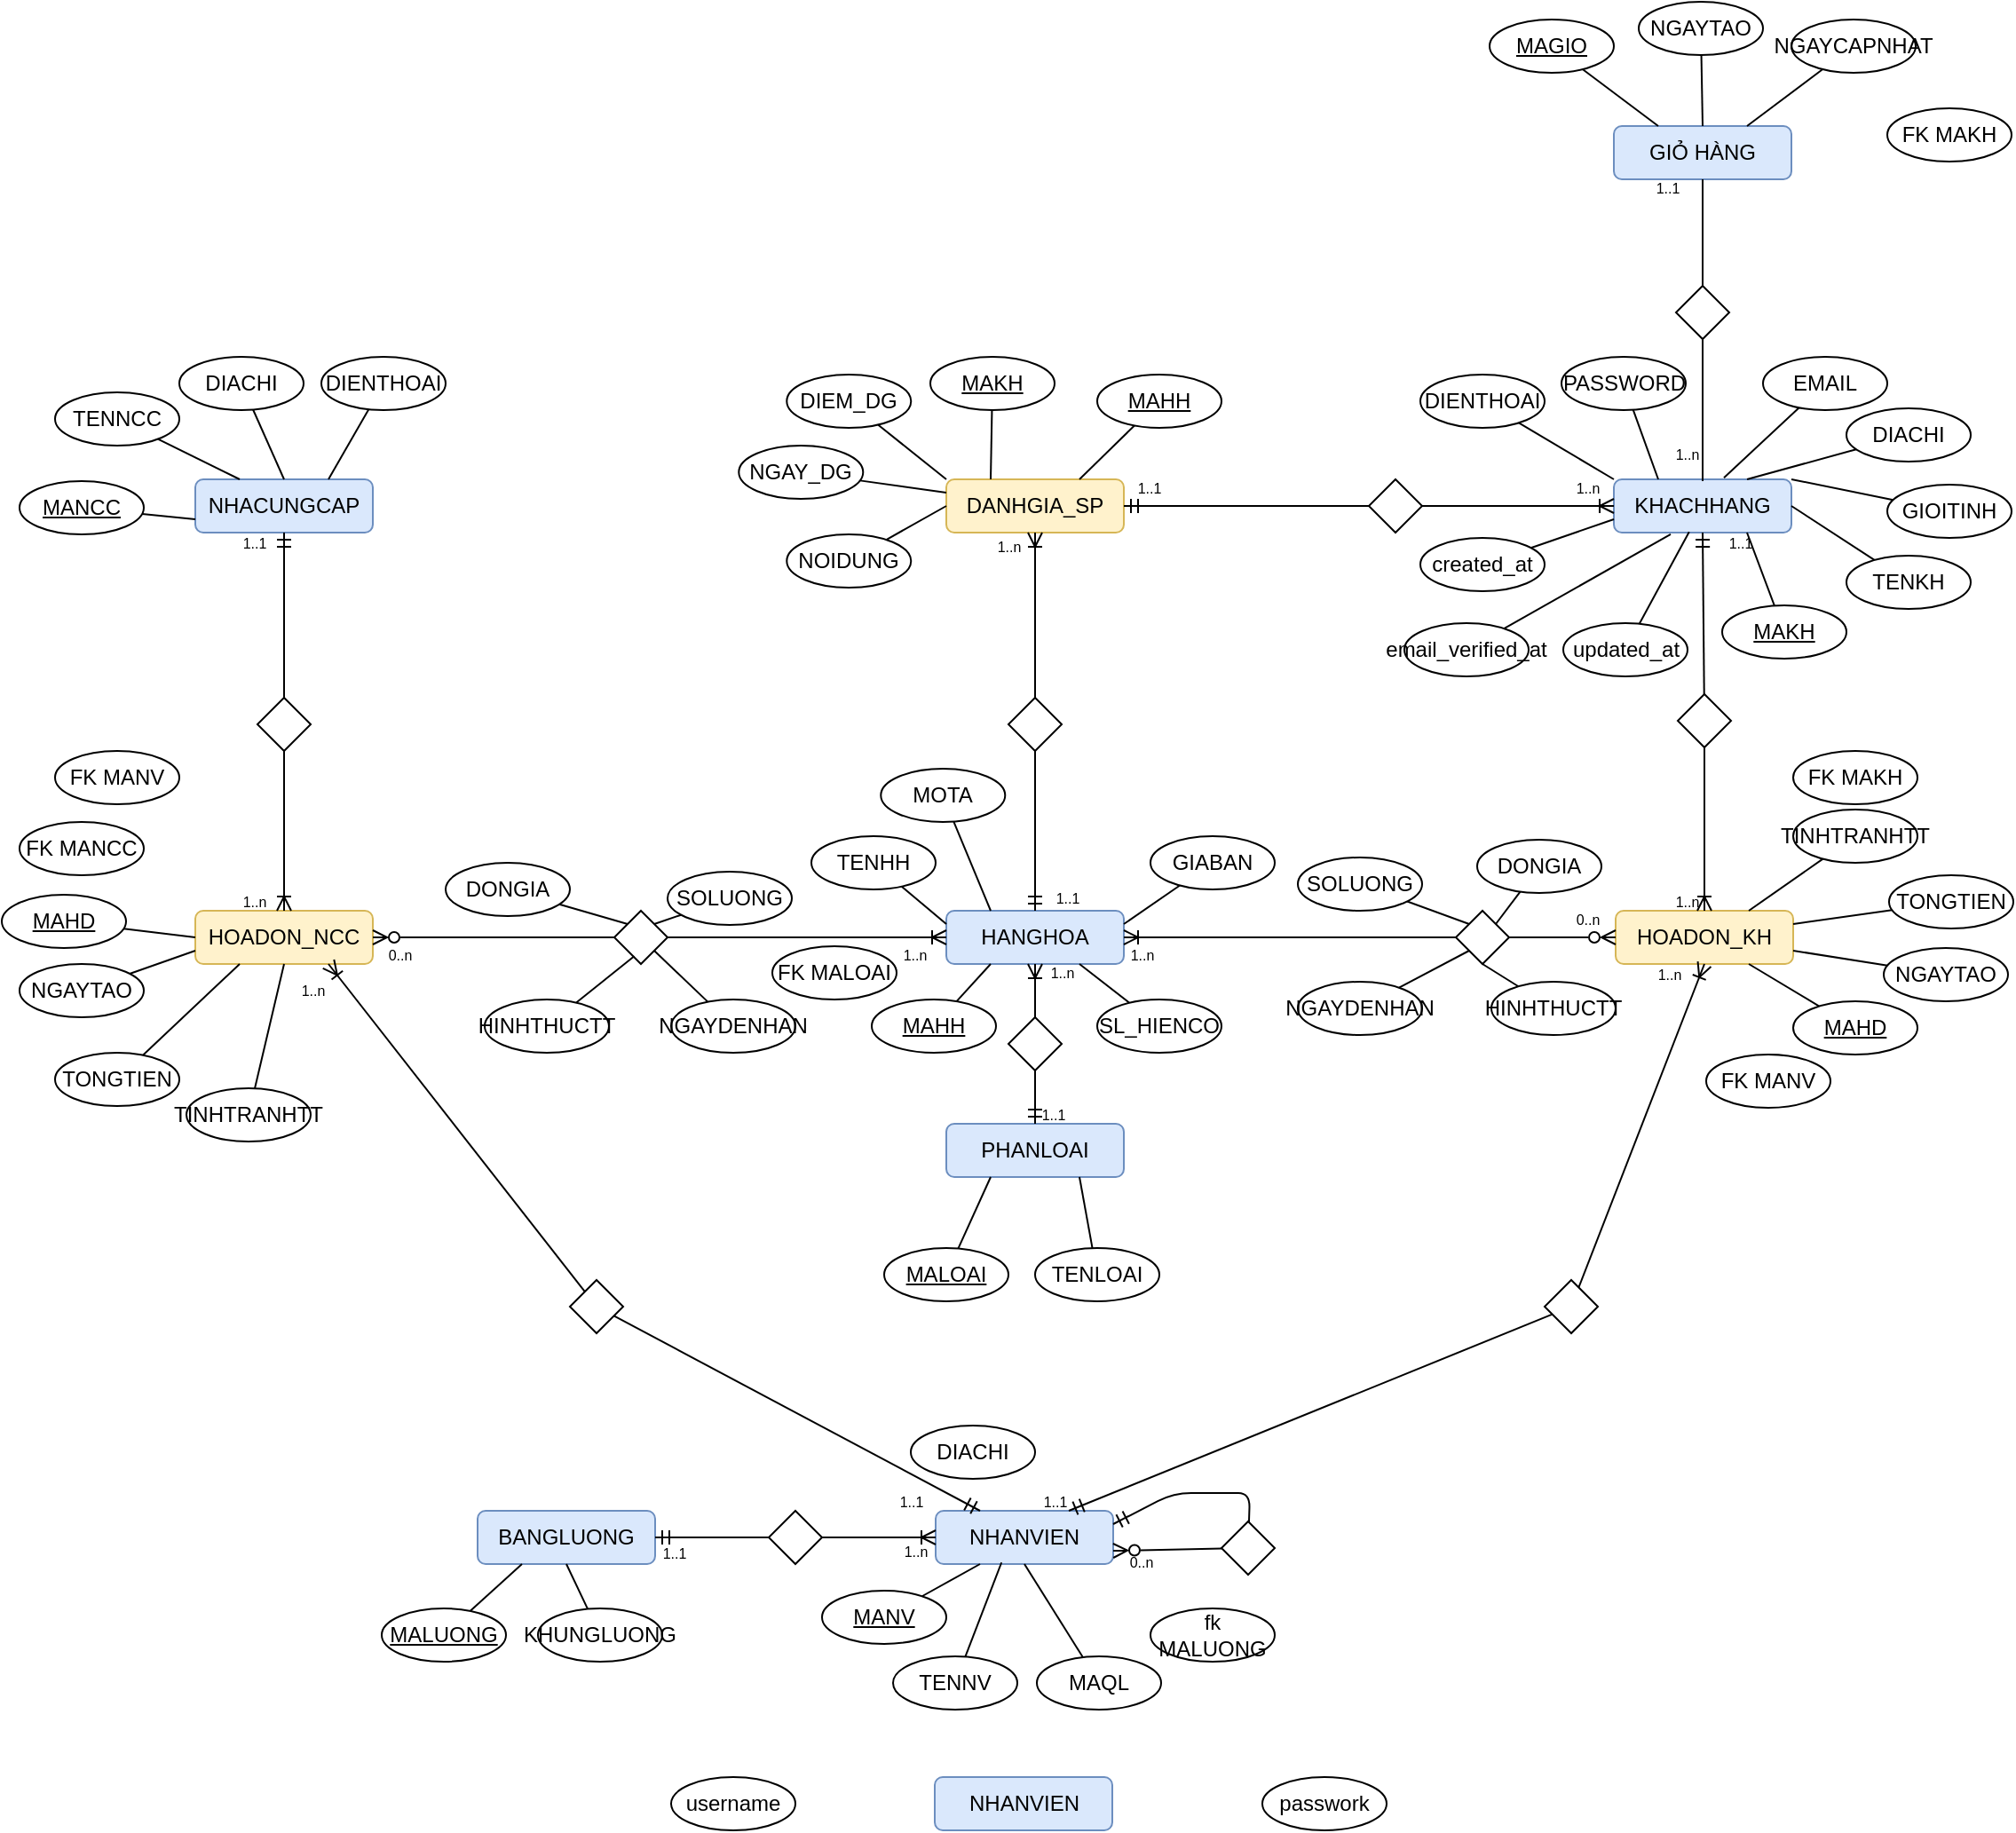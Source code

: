 <mxfile>
    <diagram id="s1IrDkDti_rVe1TKRmWz" name="Page-1">
        <mxGraphModel dx="780" dy="375" grid="1" gridSize="10" guides="1" tooltips="1" connect="1" arrows="1" fold="1" page="1" pageScale="1" pageWidth="1654" pageHeight="1169" background="#FFFFFF" math="0" shadow="0">
            <root>
                <mxCell id="0"/>
                <mxCell id="1" parent="0"/>
                <mxCell id="98" value="NHACUNGCAP" style="rounded=1;whiteSpace=wrap;html=1;shadow=0;fillColor=#dae8fc;strokeColor=#6c8ebf;" parent="1" vertex="1">
                    <mxGeometry x="399" y="369" width="100" height="30" as="geometry"/>
                </mxCell>
                <mxCell id="188" style="edgeStyle=none;shape=connector;rounded=1;html=1;strokeColor=default;align=center;verticalAlign=middle;fontFamily=Helvetica;fontSize=11;fontColor=default;labelBackgroundColor=default;endArrow=none;endFill=0;entryX=0;entryY=0.75;entryDx=0;entryDy=0;shadow=0;" parent="1" source="99" target="98" edge="1">
                    <mxGeometry relative="1" as="geometry"/>
                </mxCell>
                <mxCell id="99" value="MANCC" style="ellipse;whiteSpace=wrap;html=1;fontStyle=4;shadow=0;" parent="1" vertex="1">
                    <mxGeometry x="300" y="370" width="70" height="30" as="geometry"/>
                </mxCell>
                <mxCell id="189" style="edgeStyle=none;shape=connector;rounded=1;html=1;entryX=0.25;entryY=0;entryDx=0;entryDy=0;strokeColor=default;align=center;verticalAlign=middle;fontFamily=Helvetica;fontSize=11;fontColor=default;labelBackgroundColor=default;endArrow=none;endFill=0;shadow=0;" parent="1" source="100" target="98" edge="1">
                    <mxGeometry relative="1" as="geometry"/>
                </mxCell>
                <mxCell id="100" value="TENNCC" style="ellipse;whiteSpace=wrap;html=1;shadow=0;" parent="1" vertex="1">
                    <mxGeometry x="320" y="320" width="70" height="30" as="geometry"/>
                </mxCell>
                <mxCell id="190" style="edgeStyle=none;shape=connector;rounded=1;html=1;entryX=0.5;entryY=0;entryDx=0;entryDy=0;strokeColor=default;align=center;verticalAlign=middle;fontFamily=Helvetica;fontSize=11;fontColor=default;labelBackgroundColor=default;endArrow=none;endFill=0;shadow=0;" parent="1" source="101" target="98" edge="1">
                    <mxGeometry relative="1" as="geometry"/>
                </mxCell>
                <mxCell id="101" value="DIACHI" style="ellipse;whiteSpace=wrap;html=1;shadow=0;" parent="1" vertex="1">
                    <mxGeometry x="390" y="300" width="70" height="30" as="geometry"/>
                </mxCell>
                <mxCell id="191" style="edgeStyle=none;shape=connector;rounded=1;html=1;entryX=0.75;entryY=0;entryDx=0;entryDy=0;strokeColor=default;align=center;verticalAlign=middle;fontFamily=Helvetica;fontSize=11;fontColor=default;labelBackgroundColor=default;endArrow=none;endFill=0;shadow=0;" parent="1" source="102" target="98" edge="1">
                    <mxGeometry relative="1" as="geometry"/>
                </mxCell>
                <mxCell id="102" value="DIENTHOAI" style="ellipse;whiteSpace=wrap;html=1;shadow=0;" parent="1" vertex="1">
                    <mxGeometry x="470" y="300" width="70" height="30" as="geometry"/>
                </mxCell>
                <mxCell id="103" value="HANGHOA" style="rounded=1;whiteSpace=wrap;html=1;shadow=0;fillColor=#dae8fc;strokeColor=#6c8ebf;" parent="1" vertex="1">
                    <mxGeometry x="822" y="612" width="100" height="30" as="geometry"/>
                </mxCell>
                <mxCell id="104" value="KHACHHANG" style="rounded=1;whiteSpace=wrap;html=1;shadow=0;fillColor=#dae8fc;strokeColor=#6c8ebf;" parent="1" vertex="1">
                    <mxGeometry x="1198" y="369" width="100" height="30" as="geometry"/>
                </mxCell>
                <mxCell id="184" style="edgeStyle=none;shape=connector;rounded=1;html=1;entryX=0.25;entryY=1;entryDx=0;entryDy=0;strokeColor=default;align=center;verticalAlign=middle;fontFamily=Helvetica;fontSize=11;fontColor=default;labelBackgroundColor=default;endArrow=none;endFill=0;shadow=0;" parent="1" source="105" target="103" edge="1">
                    <mxGeometry relative="1" as="geometry"/>
                </mxCell>
                <mxCell id="105" value="MAHH" style="ellipse;whiteSpace=wrap;html=1;fontStyle=4;shadow=0;" parent="1" vertex="1">
                    <mxGeometry x="780" y="662" width="70" height="30" as="geometry"/>
                </mxCell>
                <mxCell id="183" style="edgeStyle=none;shape=connector;rounded=1;html=1;entryX=0;entryY=0.25;entryDx=0;entryDy=0;strokeColor=default;align=center;verticalAlign=middle;fontFamily=Helvetica;fontSize=11;fontColor=default;labelBackgroundColor=default;endArrow=none;endFill=0;shadow=0;" parent="1" source="107" target="103" edge="1">
                    <mxGeometry relative="1" as="geometry"/>
                </mxCell>
                <mxCell id="107" value="TENHH" style="ellipse;whiteSpace=wrap;html=1;shadow=0;" parent="1" vertex="1">
                    <mxGeometry x="746" y="570" width="70" height="30" as="geometry"/>
                </mxCell>
                <mxCell id="185" style="edgeStyle=none;shape=connector;rounded=1;html=1;entryX=0.75;entryY=1;entryDx=0;entryDy=0;strokeColor=default;align=center;verticalAlign=middle;fontFamily=Helvetica;fontSize=11;fontColor=default;labelBackgroundColor=default;endArrow=none;endFill=0;shadow=0;" parent="1" source="108" target="103" edge="1">
                    <mxGeometry relative="1" as="geometry"/>
                </mxCell>
                <mxCell id="108" value="SL_HIENCO" style="ellipse;whiteSpace=wrap;html=1;shadow=0;" parent="1" vertex="1">
                    <mxGeometry x="907" y="662" width="70" height="30" as="geometry"/>
                </mxCell>
                <mxCell id="109" value="PHANLOAI" style="rounded=1;whiteSpace=wrap;html=1;shadow=0;fillColor=#dae8fc;strokeColor=#6c8ebf;" parent="1" vertex="1">
                    <mxGeometry x="822" y="732" width="100" height="30" as="geometry"/>
                </mxCell>
                <mxCell id="186" style="edgeStyle=none;shape=connector;rounded=1;html=1;entryX=0.25;entryY=1;entryDx=0;entryDy=0;strokeColor=default;align=center;verticalAlign=middle;fontFamily=Helvetica;fontSize=11;fontColor=default;labelBackgroundColor=default;endArrow=none;endFill=0;shadow=0;" parent="1" source="110" target="109" edge="1">
                    <mxGeometry relative="1" as="geometry"/>
                </mxCell>
                <mxCell id="110" value="MALOAI" style="ellipse;whiteSpace=wrap;html=1;fontStyle=4;shadow=0;" parent="1" vertex="1">
                    <mxGeometry x="787" y="802" width="70" height="30" as="geometry"/>
                </mxCell>
                <mxCell id="111" value="FK MALOAI" style="ellipse;whiteSpace=wrap;html=1;shadow=0;" parent="1" vertex="1">
                    <mxGeometry x="724" y="632" width="70" height="30" as="geometry"/>
                </mxCell>
                <mxCell id="187" style="edgeStyle=none;shape=connector;rounded=1;html=1;entryX=0.75;entryY=1;entryDx=0;entryDy=0;strokeColor=default;align=center;verticalAlign=middle;fontFamily=Helvetica;fontSize=11;fontColor=default;labelBackgroundColor=default;endArrow=none;endFill=0;shadow=0;" parent="1" source="112" target="109" edge="1">
                    <mxGeometry relative="1" as="geometry"/>
                </mxCell>
                <mxCell id="112" value="TENLOAI" style="ellipse;whiteSpace=wrap;html=1;shadow=0;" parent="1" vertex="1">
                    <mxGeometry x="872" y="802" width="70" height="30" as="geometry"/>
                </mxCell>
                <mxCell id="196" style="edgeStyle=none;shape=connector;rounded=1;html=1;entryX=0.75;entryY=1;entryDx=0;entryDy=0;strokeColor=default;align=center;verticalAlign=middle;fontFamily=Helvetica;fontSize=11;fontColor=default;labelBackgroundColor=default;endArrow=none;endFill=0;shadow=0;" parent="1" source="113" target="104" edge="1">
                    <mxGeometry relative="1" as="geometry"/>
                </mxCell>
                <mxCell id="113" value="MAKH" style="ellipse;whiteSpace=wrap;html=1;fontStyle=4;shadow=0;" parent="1" vertex="1">
                    <mxGeometry x="1259" y="440" width="70" height="30" as="geometry"/>
                </mxCell>
                <mxCell id="197" style="edgeStyle=none;shape=connector;rounded=1;html=1;entryX=1;entryY=0.5;entryDx=0;entryDy=0;strokeColor=default;align=center;verticalAlign=middle;fontFamily=Helvetica;fontSize=11;fontColor=default;labelBackgroundColor=default;endArrow=none;endFill=0;shadow=0;" parent="1" source="114" target="104" edge="1">
                    <mxGeometry relative="1" as="geometry"/>
                </mxCell>
                <mxCell id="114" value="TENKH" style="ellipse;whiteSpace=wrap;html=1;shadow=0;" parent="1" vertex="1">
                    <mxGeometry x="1329" y="412" width="70" height="30" as="geometry"/>
                </mxCell>
                <mxCell id="198" style="edgeStyle=none;shape=connector;rounded=1;html=1;strokeColor=default;align=center;verticalAlign=middle;fontFamily=Helvetica;fontSize=11;fontColor=default;labelBackgroundColor=default;endArrow=none;endFill=0;shadow=0;entryX=0.75;entryY=0;entryDx=0;entryDy=0;" parent="1" source="115" target="104" edge="1">
                    <mxGeometry relative="1" as="geometry">
                        <mxPoint x="1269" y="370" as="targetPoint"/>
                    </mxGeometry>
                </mxCell>
                <mxCell id="115" value="DIACHI" style="ellipse;whiteSpace=wrap;html=1;shadow=0;" parent="1" vertex="1">
                    <mxGeometry x="1329" y="329" width="70" height="30" as="geometry"/>
                </mxCell>
                <mxCell id="199" style="edgeStyle=none;shape=connector;rounded=1;html=1;entryX=0;entryY=0;entryDx=0;entryDy=0;strokeColor=default;align=center;verticalAlign=middle;fontFamily=Helvetica;fontSize=11;fontColor=default;labelBackgroundColor=default;endArrow=none;endFill=0;shadow=0;" parent="1" source="116" target="104" edge="1">
                    <mxGeometry relative="1" as="geometry"/>
                </mxCell>
                <mxCell id="116" value="DIENTHOAI" style="ellipse;whiteSpace=wrap;html=1;shadow=0;" parent="1" vertex="1">
                    <mxGeometry x="1089" y="310" width="70" height="30" as="geometry"/>
                </mxCell>
                <mxCell id="117" value="HOADON_NCC" style="rounded=1;whiteSpace=wrap;html=1;shadow=0;fillColor=#fff2cc;strokeColor=#d6b656;" parent="1" vertex="1">
                    <mxGeometry x="399" y="612" width="100" height="30" as="geometry"/>
                </mxCell>
                <mxCell id="118" value="HOADON_KH" style="rounded=1;whiteSpace=wrap;html=1;shadow=0;fillColor=#fff2cc;strokeColor=#d6b656;" parent="1" vertex="1">
                    <mxGeometry x="1199" y="612" width="100" height="30" as="geometry"/>
                </mxCell>
                <mxCell id="120" style="edgeStyle=none;html=1;entryX=0.5;entryY=1;entryDx=0;entryDy=0;endArrow=ERoneToMany;endFill=0;shadow=0;" parent="1" source="119" target="103" edge="1">
                    <mxGeometry relative="1" as="geometry"/>
                </mxCell>
                <mxCell id="121" style="edgeStyle=none;shape=connector;rounded=1;html=1;entryX=0.5;entryY=0;entryDx=0;entryDy=0;strokeColor=default;align=center;verticalAlign=middle;fontFamily=Helvetica;fontSize=11;fontColor=default;labelBackgroundColor=default;endArrow=ERmandOne;endFill=0;shadow=0;" parent="1" source="119" target="109" edge="1">
                    <mxGeometry relative="1" as="geometry"/>
                </mxCell>
                <mxCell id="119" value="" style="rhombus;whiteSpace=wrap;html=1;shadow=0;" parent="1" vertex="1">
                    <mxGeometry x="857" y="672" width="30" height="30" as="geometry"/>
                </mxCell>
                <mxCell id="122" value="1..1" style="text;html=1;align=center;verticalAlign=middle;whiteSpace=wrap;rounded=0;fontSize=8;shadow=0;" parent="1" vertex="1">
                    <mxGeometry x="872" y="722" width="21" height="10" as="geometry"/>
                </mxCell>
                <mxCell id="123" value="1..n" style="text;html=1;align=center;verticalAlign=middle;whiteSpace=wrap;rounded=0;fontSize=8;shadow=0;" parent="1" vertex="1">
                    <mxGeometry x="877" y="642" width="21" height="10" as="geometry"/>
                </mxCell>
                <mxCell id="127" style="edgeStyle=none;shape=connector;rounded=1;html=1;entryX=1;entryY=0.5;entryDx=0;entryDy=0;strokeColor=default;align=center;verticalAlign=middle;fontFamily=Helvetica;fontSize=11;fontColor=default;labelBackgroundColor=default;endArrow=ERzeroToMany;endFill=0;shadow=0;" parent="1" source="124" target="117" edge="1">
                    <mxGeometry relative="1" as="geometry"/>
                </mxCell>
                <mxCell id="128" style="edgeStyle=none;shape=connector;rounded=1;html=1;entryX=0;entryY=0.5;entryDx=0;entryDy=0;strokeColor=default;align=center;verticalAlign=middle;fontFamily=Helvetica;fontSize=11;fontColor=default;labelBackgroundColor=default;endArrow=ERoneToMany;endFill=0;shadow=0;" parent="1" source="124" target="103" edge="1">
                    <mxGeometry relative="1" as="geometry"/>
                </mxCell>
                <mxCell id="124" value="" style="rhombus;whiteSpace=wrap;html=1;shadow=0;" parent="1" vertex="1">
                    <mxGeometry x="635" y="612" width="30" height="30" as="geometry"/>
                </mxCell>
                <mxCell id="130" style="edgeStyle=none;shape=connector;rounded=1;html=1;entryX=0.5;entryY=1;entryDx=0;entryDy=0;strokeColor=default;align=center;verticalAlign=middle;fontFamily=Helvetica;fontSize=11;fontColor=default;labelBackgroundColor=default;endArrow=ERmandOne;endFill=0;shadow=0;" parent="1" source="129" target="98" edge="1">
                    <mxGeometry relative="1" as="geometry"/>
                </mxCell>
                <mxCell id="131" style="edgeStyle=none;shape=connector;rounded=1;html=1;exitX=0.5;exitY=1;exitDx=0;exitDy=0;strokeColor=default;align=center;verticalAlign=middle;fontFamily=Helvetica;fontSize=11;fontColor=default;labelBackgroundColor=default;endArrow=ERoneToMany;endFill=0;shadow=0;" parent="1" source="129" target="117" edge="1">
                    <mxGeometry relative="1" as="geometry"/>
                </mxCell>
                <mxCell id="129" value="" style="rhombus;whiteSpace=wrap;html=1;shadow=0;" parent="1" vertex="1">
                    <mxGeometry x="434" y="492" width="30" height="30" as="geometry"/>
                </mxCell>
                <mxCell id="150" value="DANHGIA_SP" style="rounded=1;whiteSpace=wrap;html=1;shadow=0;fillColor=#fff2cc;strokeColor=#d6b656;" parent="1" vertex="1">
                    <mxGeometry x="822" y="369" width="100" height="30" as="geometry"/>
                </mxCell>
                <mxCell id="178" style="edgeStyle=none;shape=connector;rounded=1;html=1;entryX=0;entryY=0.5;entryDx=0;entryDy=0;strokeColor=default;align=center;verticalAlign=middle;fontFamily=Helvetica;fontSize=11;fontColor=default;labelBackgroundColor=default;endArrow=none;endFill=0;shadow=0;" parent="1" source="152" target="117" edge="1">
                    <mxGeometry relative="1" as="geometry"/>
                </mxCell>
                <mxCell id="152" value="MAHD" style="ellipse;whiteSpace=wrap;html=1;fontStyle=4;shadow=0;" parent="1" vertex="1">
                    <mxGeometry x="290" y="603" width="70" height="30" as="geometry"/>
                </mxCell>
                <mxCell id="179" style="edgeStyle=none;shape=connector;rounded=1;html=1;entryX=0;entryY=0.75;entryDx=0;entryDy=0;strokeColor=default;align=center;verticalAlign=middle;fontFamily=Helvetica;fontSize=11;fontColor=default;labelBackgroundColor=default;endArrow=none;endFill=0;shadow=0;" parent="1" source="153" target="117" edge="1">
                    <mxGeometry relative="1" as="geometry"/>
                </mxCell>
                <mxCell id="153" value="NGAYTAO" style="ellipse;whiteSpace=wrap;html=1;shadow=0;" parent="1" vertex="1">
                    <mxGeometry x="300" y="642" width="70" height="30" as="geometry"/>
                </mxCell>
                <mxCell id="180" style="edgeStyle=none;shape=connector;rounded=1;html=1;entryX=0.25;entryY=1;entryDx=0;entryDy=0;strokeColor=default;align=center;verticalAlign=middle;fontFamily=Helvetica;fontSize=11;fontColor=default;labelBackgroundColor=default;endArrow=none;endFill=0;shadow=0;" parent="1" source="154" target="117" edge="1">
                    <mxGeometry relative="1" as="geometry"/>
                </mxCell>
                <mxCell id="154" value="TONGTIEN" style="ellipse;whiteSpace=wrap;html=1;shadow=0;" parent="1" vertex="1">
                    <mxGeometry x="320" y="692" width="70" height="30" as="geometry"/>
                </mxCell>
                <mxCell id="155" value="1..1" style="text;html=1;align=center;verticalAlign=middle;whiteSpace=wrap;rounded=0;fontSize=8;shadow=0;" parent="1" vertex="1">
                    <mxGeometry x="422" y="400" width="21" height="10" as="geometry"/>
                </mxCell>
                <mxCell id="156" value="1..n" style="text;html=1;align=center;verticalAlign=middle;whiteSpace=wrap;rounded=0;fontSize=8;shadow=0;" parent="1" vertex="1">
                    <mxGeometry x="422" y="602" width="21" height="10" as="geometry"/>
                </mxCell>
                <mxCell id="157" value="0..n" style="text;html=1;align=center;verticalAlign=middle;whiteSpace=wrap;rounded=0;fontSize=8;shadow=0;" parent="1" vertex="1">
                    <mxGeometry x="504" y="632" width="21" height="10" as="geometry"/>
                </mxCell>
                <mxCell id="158" value="1..n" style="text;html=1;align=center;verticalAlign=middle;whiteSpace=wrap;rounded=0;fontSize=8;shadow=0;" parent="1" vertex="1">
                    <mxGeometry x="794" y="632" width="21" height="10" as="geometry"/>
                </mxCell>
                <mxCell id="161" value="FK MANCC" style="ellipse;whiteSpace=wrap;html=1;shadow=0;" parent="1" vertex="1">
                    <mxGeometry x="300" y="562" width="70" height="30" as="geometry"/>
                </mxCell>
                <mxCell id="192" style="edgeStyle=none;shape=connector;rounded=1;html=1;entryX=0.5;entryY=1;entryDx=0;entryDy=0;strokeColor=default;align=center;verticalAlign=middle;fontFamily=Helvetica;fontSize=11;fontColor=default;labelBackgroundColor=default;endArrow=ERmandOne;endFill=0;shadow=0;" parent="1" source="182" target="104" edge="1">
                    <mxGeometry relative="1" as="geometry"/>
                </mxCell>
                <mxCell id="193" style="edgeStyle=none;shape=connector;rounded=1;html=1;entryX=0.5;entryY=0;entryDx=0;entryDy=0;strokeColor=default;align=center;verticalAlign=middle;fontFamily=Helvetica;fontSize=11;fontColor=default;labelBackgroundColor=default;endArrow=ERoneToMany;endFill=0;shadow=0;" parent="1" source="182" target="118" edge="1">
                    <mxGeometry relative="1" as="geometry"/>
                </mxCell>
                <mxCell id="182" value="" style="rhombus;whiteSpace=wrap;html=1;shadow=0;" parent="1" vertex="1">
                    <mxGeometry x="1234" y="490" width="30" height="30" as="geometry"/>
                </mxCell>
                <mxCell id="210" style="edgeStyle=none;shape=connector;rounded=1;html=1;entryX=0;entryY=0.5;entryDx=0;entryDy=0;strokeColor=default;align=center;verticalAlign=middle;fontFamily=Helvetica;fontSize=11;fontColor=default;labelBackgroundColor=default;endArrow=ERoneToMany;endFill=0;shadow=0;" parent="1" source="195" target="104" edge="1">
                    <mxGeometry relative="1" as="geometry"/>
                </mxCell>
                <mxCell id="195" value="" style="rhombus;whiteSpace=wrap;html=1;shadow=0;" parent="1" vertex="1">
                    <mxGeometry x="1060" y="369" width="30" height="30" as="geometry"/>
                </mxCell>
                <mxCell id="207" style="edgeStyle=none;shape=connector;rounded=1;html=1;strokeColor=default;align=center;verticalAlign=middle;fontFamily=Helvetica;fontSize=11;fontColor=default;labelBackgroundColor=default;endArrow=ERmandOne;endFill=0;shadow=0;entryX=0.5;entryY=0;entryDx=0;entryDy=0;" parent="1" source="203" target="103" edge="1">
                    <mxGeometry relative="1" as="geometry">
                        <mxPoint x="880" y="610" as="targetPoint"/>
                    </mxGeometry>
                </mxCell>
                <mxCell id="208" style="edgeStyle=none;shape=connector;rounded=1;html=1;entryX=0.5;entryY=1;entryDx=0;entryDy=0;strokeColor=default;align=center;verticalAlign=middle;fontFamily=Helvetica;fontSize=11;fontColor=default;labelBackgroundColor=default;endArrow=ERoneToMany;endFill=0;shadow=0;" parent="1" source="203" target="150" edge="1">
                    <mxGeometry relative="1" as="geometry"/>
                </mxCell>
                <mxCell id="203" value="" style="rhombus;whiteSpace=wrap;html=1;shadow=0;" parent="1" vertex="1">
                    <mxGeometry x="857" y="492" width="30" height="30" as="geometry"/>
                </mxCell>
                <mxCell id="205" style="edgeStyle=none;shape=connector;rounded=1;html=1;entryX=0;entryY=0.5;entryDx=0;entryDy=0;strokeColor=default;align=center;verticalAlign=middle;fontFamily=Helvetica;fontSize=11;fontColor=default;labelBackgroundColor=default;endArrow=ERzeroToMany;endFill=0;shadow=0;" parent="1" source="204" target="118" edge="1">
                    <mxGeometry relative="1" as="geometry"/>
                </mxCell>
                <mxCell id="206" style="edgeStyle=none;shape=connector;rounded=1;html=1;entryX=1;entryY=0.5;entryDx=0;entryDy=0;strokeColor=default;align=center;verticalAlign=middle;fontFamily=Helvetica;fontSize=11;fontColor=default;labelBackgroundColor=default;endArrow=ERoneToMany;endFill=0;shadow=0;" parent="1" source="204" target="103" edge="1">
                    <mxGeometry relative="1" as="geometry"/>
                </mxCell>
                <mxCell id="204" value="" style="rhombus;whiteSpace=wrap;html=1;shadow=0;" parent="1" vertex="1">
                    <mxGeometry x="1109" y="612" width="30" height="30" as="geometry"/>
                </mxCell>
                <mxCell id="209" style="edgeStyle=none;shape=connector;rounded=1;html=1;entryX=1;entryY=0.5;entryDx=0;entryDy=0;strokeColor=default;align=center;verticalAlign=middle;fontFamily=Helvetica;fontSize=11;fontColor=default;labelBackgroundColor=default;endArrow=ERmandOne;endFill=0;shadow=0;exitX=0;exitY=0.5;exitDx=0;exitDy=0;" parent="1" source="195" target="150" edge="1">
                    <mxGeometry relative="1" as="geometry">
                        <mxPoint x="936.997" y="332.857" as="sourcePoint"/>
                    </mxGeometry>
                </mxCell>
                <mxCell id="215" style="edgeStyle=none;shape=connector;rounded=1;html=1;entryX=0.75;entryY=1;entryDx=0;entryDy=0;strokeColor=default;align=center;verticalAlign=middle;fontFamily=Helvetica;fontSize=11;fontColor=default;labelBackgroundColor=default;endArrow=none;endFill=0;shadow=0;" parent="1" source="211" target="118" edge="1">
                    <mxGeometry relative="1" as="geometry"/>
                </mxCell>
                <mxCell id="211" value="MAHD" style="ellipse;whiteSpace=wrap;html=1;fontStyle=4;shadow=0;" parent="1" vertex="1">
                    <mxGeometry x="1299" y="663" width="70" height="30" as="geometry"/>
                </mxCell>
                <mxCell id="216" style="edgeStyle=none;shape=connector;rounded=1;html=1;entryX=1;entryY=0.75;entryDx=0;entryDy=0;strokeColor=default;align=center;verticalAlign=middle;fontFamily=Helvetica;fontSize=11;fontColor=default;labelBackgroundColor=default;endArrow=none;endFill=0;shadow=0;" parent="1" source="212" target="118" edge="1">
                    <mxGeometry relative="1" as="geometry"/>
                </mxCell>
                <mxCell id="212" value="NGAYTAO" style="ellipse;whiteSpace=wrap;html=1;shadow=0;" parent="1" vertex="1">
                    <mxGeometry x="1350" y="633" width="70" height="30" as="geometry"/>
                </mxCell>
                <mxCell id="217" style="edgeStyle=none;shape=connector;rounded=1;html=1;entryX=1;entryY=0.25;entryDx=0;entryDy=0;strokeColor=default;align=center;verticalAlign=middle;fontFamily=Helvetica;fontSize=11;fontColor=default;labelBackgroundColor=default;endArrow=none;endFill=0;shadow=0;" parent="1" source="213" target="118" edge="1">
                    <mxGeometry relative="1" as="geometry"/>
                </mxCell>
                <mxCell id="213" value="TONGTIEN" style="ellipse;whiteSpace=wrap;html=1;shadow=0;" parent="1" vertex="1">
                    <mxGeometry x="1353" y="592" width="70" height="30" as="geometry"/>
                </mxCell>
                <mxCell id="214" value="FK MAKH" style="ellipse;whiteSpace=wrap;html=1;shadow=0;" parent="1" vertex="1">
                    <mxGeometry x="1299" y="522" width="70" height="30" as="geometry"/>
                </mxCell>
                <mxCell id="218" value="1..n" style="text;html=1;align=center;verticalAlign=middle;whiteSpace=wrap;rounded=0;fontSize=8;shadow=0;" parent="1" vertex="1">
                    <mxGeometry x="922" y="632" width="21" height="10" as="geometry"/>
                </mxCell>
                <mxCell id="219" value="1..1" style="text;html=1;align=center;verticalAlign=middle;whiteSpace=wrap;rounded=0;fontSize=8;shadow=0;" parent="1" vertex="1">
                    <mxGeometry x="879.64" y="600" width="21" height="10" as="geometry"/>
                </mxCell>
                <mxCell id="220" value="1..n" style="text;html=1;align=center;verticalAlign=middle;whiteSpace=wrap;rounded=0;fontSize=8;shadow=0;" parent="1" vertex="1">
                    <mxGeometry x="847" y="402" width="21" height="10" as="geometry"/>
                </mxCell>
                <mxCell id="221" value="0..n" style="text;html=1;align=center;verticalAlign=middle;whiteSpace=wrap;rounded=0;fontSize=8;shadow=0;" parent="1" vertex="1">
                    <mxGeometry x="1173" y="612" width="21" height="10" as="geometry"/>
                </mxCell>
                <mxCell id="222" value="1..n" style="text;html=1;align=center;verticalAlign=middle;whiteSpace=wrap;rounded=0;fontSize=8;shadow=0;" parent="1" vertex="1">
                    <mxGeometry x="1229" y="602" width="21" height="10" as="geometry"/>
                </mxCell>
                <mxCell id="223" value="1..1" style="text;html=1;align=center;verticalAlign=middle;whiteSpace=wrap;rounded=0;fontSize=8;shadow=0;" parent="1" vertex="1">
                    <mxGeometry x="1259" y="400" width="21" height="10" as="geometry"/>
                </mxCell>
                <mxCell id="225" value="1..1" style="text;html=1;align=center;verticalAlign=middle;whiteSpace=wrap;rounded=0;fontSize=8;shadow=0;" parent="1" vertex="1">
                    <mxGeometry x="925.5" y="369" width="21" height="10" as="geometry"/>
                </mxCell>
                <mxCell id="231" style="edgeStyle=none;shape=connector;rounded=1;html=1;entryX=0.75;entryY=0;entryDx=0;entryDy=0;strokeColor=default;align=center;verticalAlign=middle;fontFamily=Helvetica;fontSize=11;fontColor=default;labelBackgroundColor=default;endArrow=none;endFill=0;shadow=0;" parent="1" source="228" target="150" edge="1">
                    <mxGeometry relative="1" as="geometry"/>
                </mxCell>
                <mxCell id="228" value="MAHH" style="ellipse;whiteSpace=wrap;html=1;fontStyle=4;shadow=0;" parent="1" vertex="1">
                    <mxGeometry x="907" y="310" width="70" height="30" as="geometry"/>
                </mxCell>
                <mxCell id="230" style="edgeStyle=none;shape=connector;rounded=1;html=1;entryX=0.25;entryY=0;entryDx=0;entryDy=0;strokeColor=default;align=center;verticalAlign=middle;fontFamily=Helvetica;fontSize=11;fontColor=default;labelBackgroundColor=default;endArrow=none;endFill=0;shadow=0;" parent="1" source="229" target="150" edge="1">
                    <mxGeometry relative="1" as="geometry"/>
                </mxCell>
                <mxCell id="229" value="MAKH" style="ellipse;whiteSpace=wrap;html=1;fontStyle=4;shadow=0;" parent="1" vertex="1">
                    <mxGeometry x="813" y="300" width="70" height="30" as="geometry"/>
                </mxCell>
                <mxCell id="233" style="edgeStyle=none;shape=connector;rounded=1;html=1;entryX=0;entryY=0;entryDx=0;entryDy=0;strokeColor=default;align=center;verticalAlign=middle;fontFamily=Helvetica;fontSize=11;fontColor=default;labelBackgroundColor=default;endArrow=none;endFill=0;shadow=0;" parent="1" source="232" target="150" edge="1">
                    <mxGeometry relative="1" as="geometry"/>
                </mxCell>
                <mxCell id="232" value="DIEM_DG" style="ellipse;whiteSpace=wrap;html=1;fontStyle=0;shadow=0;" parent="1" vertex="1">
                    <mxGeometry x="732.14" y="310" width="70" height="30" as="geometry"/>
                </mxCell>
                <mxCell id="463" style="edgeStyle=none;shape=connector;rounded=1;html=1;entryX=0;entryY=0.25;entryDx=0;entryDy=0;strokeColor=default;align=center;verticalAlign=middle;fontFamily=Helvetica;fontSize=11;fontColor=default;labelBackgroundColor=default;endArrow=none;endFill=0;" parent="1" source="234" target="150" edge="1">
                    <mxGeometry relative="1" as="geometry"/>
                </mxCell>
                <mxCell id="234" value="NGAY_DG" style="ellipse;whiteSpace=wrap;html=1;fontStyle=0;shadow=0;" parent="1" vertex="1">
                    <mxGeometry x="705.14" y="350" width="70" height="30" as="geometry"/>
                </mxCell>
                <mxCell id="461" style="edgeStyle=none;shape=connector;rounded=1;html=1;entryX=0;entryY=0.5;entryDx=0;entryDy=0;strokeColor=default;align=center;verticalAlign=middle;fontFamily=Helvetica;fontSize=11;fontColor=default;labelBackgroundColor=default;endArrow=none;endFill=0;" parent="1" source="240" target="150" edge="1">
                    <mxGeometry relative="1" as="geometry"/>
                </mxCell>
                <mxCell id="240" value="NOIDUNG" style="ellipse;whiteSpace=wrap;html=1;fontStyle=0;shadow=0;" parent="1" vertex="1">
                    <mxGeometry x="732.14" y="400" width="70" height="30" as="geometry"/>
                </mxCell>
                <mxCell id="249" style="edgeStyle=none;shape=connector;rounded=1;html=1;entryX=0;entryY=1;entryDx=0;entryDy=0;strokeColor=default;align=center;verticalAlign=middle;fontFamily=Helvetica;fontSize=11;fontColor=default;labelBackgroundColor=default;endArrow=none;endFill=0;shadow=0;" parent="1" source="244" target="204" edge="1">
                    <mxGeometry relative="1" as="geometry"/>
                </mxCell>
                <mxCell id="244" value="NGAYDENHAN" style="ellipse;whiteSpace=wrap;html=1;shadow=0;" parent="1" vertex="1">
                    <mxGeometry x="1020" y="652" width="70" height="30" as="geometry"/>
                </mxCell>
                <mxCell id="250" style="edgeStyle=none;shape=connector;rounded=1;html=1;entryX=0;entryY=0;entryDx=0;entryDy=0;strokeColor=default;align=center;verticalAlign=middle;fontFamily=Helvetica;fontSize=11;fontColor=default;labelBackgroundColor=default;endArrow=none;endFill=0;shadow=0;" parent="1" source="245" target="204" edge="1">
                    <mxGeometry relative="1" as="geometry"/>
                </mxCell>
                <mxCell id="245" value="SOLUONG" style="ellipse;whiteSpace=wrap;html=1;shadow=0;" parent="1" vertex="1">
                    <mxGeometry x="1020" y="582" width="70" height="30" as="geometry"/>
                </mxCell>
                <mxCell id="251" style="edgeStyle=none;shape=connector;rounded=1;html=1;entryX=1;entryY=0;entryDx=0;entryDy=0;strokeColor=default;align=center;verticalAlign=middle;fontFamily=Helvetica;fontSize=11;fontColor=default;labelBackgroundColor=default;endArrow=none;endFill=0;shadow=0;" parent="1" source="246" target="204" edge="1">
                    <mxGeometry relative="1" as="geometry"/>
                </mxCell>
                <mxCell id="246" value="DONGIA" style="ellipse;whiteSpace=wrap;html=1;shadow=0;" parent="1" vertex="1">
                    <mxGeometry x="1121" y="572" width="70" height="30" as="geometry"/>
                </mxCell>
                <mxCell id="253" style="edgeStyle=none;shape=connector;rounded=1;html=1;entryX=0.5;entryY=1;entryDx=0;entryDy=0;strokeColor=default;align=center;verticalAlign=middle;fontFamily=Helvetica;fontSize=11;fontColor=default;labelBackgroundColor=default;endArrow=none;endFill=0;shadow=0;" parent="1" source="247" target="204" edge="1">
                    <mxGeometry relative="1" as="geometry"/>
                </mxCell>
                <mxCell id="247" value="HINHTHUCTT" style="ellipse;whiteSpace=wrap;html=1;shadow=0;" parent="1" vertex="1">
                    <mxGeometry x="1129" y="652" width="70" height="30" as="geometry"/>
                </mxCell>
                <mxCell id="252" style="edgeStyle=none;shape=connector;rounded=1;html=1;entryX=0.75;entryY=0;entryDx=0;entryDy=0;strokeColor=default;align=center;verticalAlign=middle;fontFamily=Helvetica;fontSize=11;fontColor=default;labelBackgroundColor=default;endArrow=none;endFill=0;shadow=0;" parent="1" source="248" target="118" edge="1">
                    <mxGeometry relative="1" as="geometry"/>
                </mxCell>
                <mxCell id="248" value="TINHTRANHTT" style="ellipse;whiteSpace=wrap;html=1;shadow=0;" parent="1" vertex="1">
                    <mxGeometry x="1299" y="555" width="70" height="30" as="geometry"/>
                </mxCell>
                <mxCell id="263" style="edgeStyle=none;shape=connector;rounded=1;html=1;entryX=1;entryY=1;entryDx=0;entryDy=0;strokeColor=default;align=center;verticalAlign=middle;fontFamily=Helvetica;fontSize=11;fontColor=default;labelBackgroundColor=default;endArrow=none;endFill=0;shadow=0;" parent="1" source="254" target="124" edge="1">
                    <mxGeometry relative="1" as="geometry"/>
                </mxCell>
                <mxCell id="254" value="NGAYDENHAN" style="ellipse;whiteSpace=wrap;html=1;shadow=0;" parent="1" vertex="1">
                    <mxGeometry x="667" y="662" width="70" height="30" as="geometry"/>
                </mxCell>
                <mxCell id="262" style="edgeStyle=none;shape=connector;rounded=1;html=1;strokeColor=default;align=center;verticalAlign=middle;fontFamily=Helvetica;fontSize=11;fontColor=default;labelBackgroundColor=default;endArrow=none;endFill=0;entryX=1;entryY=0;entryDx=0;entryDy=0;shadow=0;" parent="1" source="255" target="124" edge="1">
                    <mxGeometry relative="1" as="geometry">
                        <mxPoint x="600" y="640" as="targetPoint"/>
                    </mxGeometry>
                </mxCell>
                <mxCell id="255" value="SOLUONG" style="ellipse;whiteSpace=wrap;html=1;shadow=0;" parent="1" vertex="1">
                    <mxGeometry x="665" y="590" width="70" height="30" as="geometry"/>
                </mxCell>
                <mxCell id="261" style="edgeStyle=none;shape=connector;rounded=1;html=1;entryX=0;entryY=0;entryDx=0;entryDy=0;strokeColor=default;align=center;verticalAlign=middle;fontFamily=Helvetica;fontSize=11;fontColor=default;labelBackgroundColor=default;endArrow=none;endFill=0;shadow=0;" parent="1" source="256" target="124" edge="1">
                    <mxGeometry relative="1" as="geometry"/>
                </mxCell>
                <mxCell id="256" value="DONGIA" style="ellipse;whiteSpace=wrap;html=1;shadow=0;" parent="1" vertex="1">
                    <mxGeometry x="540" y="585" width="70" height="30" as="geometry"/>
                </mxCell>
                <mxCell id="260" style="edgeStyle=none;shape=connector;rounded=1;html=1;strokeColor=default;align=center;verticalAlign=middle;fontFamily=Helvetica;fontSize=11;fontColor=default;labelBackgroundColor=default;endArrow=none;endFill=0;entryX=0.374;entryY=0.855;entryDx=0;entryDy=0;entryPerimeter=0;shadow=0;" parent="1" source="257" target="124" edge="1">
                    <mxGeometry relative="1" as="geometry">
                        <mxPoint x="600" y="642" as="targetPoint"/>
                    </mxGeometry>
                </mxCell>
                <mxCell id="257" value="HINHTHUCTT" style="ellipse;whiteSpace=wrap;html=1;shadow=0;" parent="1" vertex="1">
                    <mxGeometry x="562" y="662" width="70" height="30" as="geometry"/>
                </mxCell>
                <mxCell id="259" style="edgeStyle=none;shape=connector;rounded=1;html=1;entryX=0.5;entryY=1;entryDx=0;entryDy=0;strokeColor=default;align=center;verticalAlign=middle;fontFamily=Helvetica;fontSize=11;fontColor=default;labelBackgroundColor=default;endArrow=none;endFill=0;shadow=0;" parent="1" source="258" target="117" edge="1">
                    <mxGeometry relative="1" as="geometry"/>
                </mxCell>
                <mxCell id="258" value="TINHTRANHTT" style="ellipse;whiteSpace=wrap;html=1;shadow=0;" parent="1" vertex="1">
                    <mxGeometry x="394" y="712" width="70" height="30" as="geometry"/>
                </mxCell>
                <mxCell id="468" style="edgeStyle=none;shape=connector;rounded=1;html=1;entryX=0.25;entryY=0;entryDx=0;entryDy=0;strokeColor=default;align=center;verticalAlign=middle;fontFamily=Helvetica;fontSize=11;fontColor=default;labelBackgroundColor=default;endArrow=none;endFill=0;" parent="1" source="465" target="103" edge="1">
                    <mxGeometry relative="1" as="geometry"/>
                </mxCell>
                <mxCell id="465" value="MOTA" style="ellipse;whiteSpace=wrap;html=1;shadow=0;" parent="1" vertex="1">
                    <mxGeometry x="785.14" y="532" width="70" height="30" as="geometry"/>
                </mxCell>
                <mxCell id="469" style="edgeStyle=none;shape=connector;rounded=1;html=1;entryX=1;entryY=0.25;entryDx=0;entryDy=0;strokeColor=default;align=center;verticalAlign=middle;fontFamily=Helvetica;fontSize=11;fontColor=default;labelBackgroundColor=default;endArrow=none;endFill=0;" parent="1" source="466" target="103" edge="1">
                    <mxGeometry relative="1" as="geometry"/>
                </mxCell>
                <mxCell id="466" value="GIABAN" style="ellipse;whiteSpace=wrap;html=1;shadow=0;" parent="1" vertex="1">
                    <mxGeometry x="937" y="570" width="70" height="30" as="geometry"/>
                </mxCell>
                <mxCell id="471" style="edgeStyle=none;shape=connector;rounded=1;html=1;strokeColor=default;align=center;verticalAlign=middle;fontFamily=Helvetica;fontSize=11;fontColor=default;labelBackgroundColor=default;endArrow=none;endFill=0;entryX=0.62;entryY=-0.03;entryDx=0;entryDy=0;entryPerimeter=0;" parent="1" source="470" target="104" edge="1">
                    <mxGeometry relative="1" as="geometry">
                        <mxPoint x="1280" y="350" as="targetPoint"/>
                    </mxGeometry>
                </mxCell>
                <mxCell id="470" value="EMAIL" style="ellipse;whiteSpace=wrap;html=1;shadow=0;" parent="1" vertex="1">
                    <mxGeometry x="1282" y="300" width="70" height="30" as="geometry"/>
                </mxCell>
                <mxCell id="472" value="GIỎ HÀNG" style="rounded=1;whiteSpace=wrap;html=1;shadow=0;fillColor=#dae8fc;strokeColor=#6c8ebf;" parent="1" vertex="1">
                    <mxGeometry x="1198" y="170" width="100" height="30" as="geometry"/>
                </mxCell>
                <mxCell id="484" style="edgeStyle=none;shape=connector;rounded=1;html=1;entryX=0.25;entryY=0;entryDx=0;entryDy=0;strokeColor=default;align=center;verticalAlign=middle;fontFamily=Helvetica;fontSize=11;fontColor=default;labelBackgroundColor=default;endArrow=none;endFill=0;" parent="1" source="474" target="472" edge="1">
                    <mxGeometry relative="1" as="geometry"/>
                </mxCell>
                <mxCell id="474" value="&lt;u&gt;MAGIO&lt;/u&gt;" style="ellipse;whiteSpace=wrap;html=1;shadow=0;verticalAlign=middle;fontStyle=0" parent="1" vertex="1">
                    <mxGeometry x="1128" y="110" width="70" height="30" as="geometry"/>
                </mxCell>
                <mxCell id="485" style="edgeStyle=none;shape=connector;rounded=1;html=1;entryX=0.5;entryY=0;entryDx=0;entryDy=0;strokeColor=default;align=center;verticalAlign=middle;fontFamily=Helvetica;fontSize=11;fontColor=default;labelBackgroundColor=default;endArrow=none;endFill=0;" parent="1" source="476" target="472" edge="1">
                    <mxGeometry relative="1" as="geometry"/>
                </mxCell>
                <mxCell id="476" value="NGAYTAO" style="ellipse;whiteSpace=wrap;html=1;shadow=0;" parent="1" vertex="1">
                    <mxGeometry x="1212" y="100" width="70" height="30" as="geometry"/>
                </mxCell>
                <mxCell id="486" style="edgeStyle=none;shape=connector;rounded=1;html=1;entryX=0.75;entryY=0;entryDx=0;entryDy=0;strokeColor=default;align=center;verticalAlign=middle;fontFamily=Helvetica;fontSize=11;fontColor=default;labelBackgroundColor=default;endArrow=none;endFill=0;" parent="1" source="477" target="472" edge="1">
                    <mxGeometry relative="1" as="geometry"/>
                </mxCell>
                <mxCell id="477" value="NGAYCAPNHAT" style="ellipse;whiteSpace=wrap;html=1;shadow=0;" parent="1" vertex="1">
                    <mxGeometry x="1298" y="110" width="70" height="30" as="geometry"/>
                </mxCell>
                <mxCell id="479" style="edgeStyle=none;shape=connector;rounded=1;html=1;entryX=0.5;entryY=1;entryDx=0;entryDy=0;strokeColor=default;align=center;verticalAlign=middle;fontFamily=Helvetica;fontSize=11;fontColor=default;labelBackgroundColor=default;endArrow=none;endFill=0;" parent="1" source="478" target="472" edge="1">
                    <mxGeometry relative="1" as="geometry"/>
                </mxCell>
                <mxCell id="480" style="edgeStyle=none;shape=connector;rounded=1;html=1;strokeColor=default;align=center;verticalAlign=middle;fontFamily=Helvetica;fontSize=11;fontColor=default;labelBackgroundColor=default;endArrow=none;endFill=0;" parent="1" source="478" edge="1">
                    <mxGeometry relative="1" as="geometry">
                        <mxPoint x="1248" y="370" as="targetPoint"/>
                    </mxGeometry>
                </mxCell>
                <mxCell id="478" value="" style="rhombus;whiteSpace=wrap;html=1;shadow=0;" parent="1" vertex="1">
                    <mxGeometry x="1233" y="260" width="30" height="30" as="geometry"/>
                </mxCell>
                <mxCell id="481" value="1..1" style="text;html=1;align=center;verticalAlign=middle;whiteSpace=wrap;rounded=0;fontSize=8;shadow=0;" parent="1" vertex="1">
                    <mxGeometry x="1217.5" y="200" width="21" height="10" as="geometry"/>
                </mxCell>
                <mxCell id="482" value="1..n" style="text;html=1;align=center;verticalAlign=middle;whiteSpace=wrap;rounded=0;fontSize=8;shadow=0;" parent="1" vertex="1">
                    <mxGeometry x="1229" y="350" width="21" height="10" as="geometry"/>
                </mxCell>
                <mxCell id="483" value="FK MAKH" style="ellipse;whiteSpace=wrap;html=1;fontStyle=0;shadow=0;" parent="1" vertex="1">
                    <mxGeometry x="1352" y="160" width="70" height="30" as="geometry"/>
                </mxCell>
                <mxCell id="498" value="NHANVIEN" style="rounded=1;whiteSpace=wrap;html=1;shadow=0;fillColor=#dae8fc;strokeColor=#6c8ebf;" parent="1" vertex="1">
                    <mxGeometry x="816" y="950" width="100" height="30" as="geometry"/>
                </mxCell>
                <mxCell id="563" style="edgeStyle=none;shape=connector;rounded=1;html=1;entryX=0.25;entryY=1;entryDx=0;entryDy=0;strokeColor=default;align=center;verticalAlign=middle;fontFamily=Helvetica;fontSize=11;fontColor=default;labelBackgroundColor=default;endArrow=none;endFill=0;" parent="1" source="499" target="498" edge="1">
                    <mxGeometry relative="1" as="geometry"/>
                </mxCell>
                <mxCell id="499" value="MANV" style="ellipse;whiteSpace=wrap;html=1;fontStyle=4;shadow=0;" parent="1" vertex="1">
                    <mxGeometry x="752" y="995" width="70" height="30" as="geometry"/>
                </mxCell>
                <mxCell id="564" style="edgeStyle=none;shape=connector;rounded=1;html=1;entryX=0.371;entryY=0.971;entryDx=0;entryDy=0;strokeColor=default;align=center;verticalAlign=middle;fontFamily=Helvetica;fontSize=11;fontColor=default;labelBackgroundColor=default;endArrow=none;endFill=0;entryPerimeter=0;" parent="1" source="500" target="498" edge="1">
                    <mxGeometry relative="1" as="geometry"/>
                </mxCell>
                <mxCell id="500" value="TENNV" style="ellipse;whiteSpace=wrap;html=1;fontStyle=0;shadow=0;" parent="1" vertex="1">
                    <mxGeometry x="792" y="1032" width="70" height="30" as="geometry"/>
                </mxCell>
                <mxCell id="501" value="DIACHI" style="ellipse;whiteSpace=wrap;html=1;fontStyle=0;shadow=0;" parent="1" vertex="1">
                    <mxGeometry x="802" y="902" width="70" height="30" as="geometry"/>
                </mxCell>
                <mxCell id="502" value="fk MALUONG" style="ellipse;whiteSpace=wrap;html=1;fontStyle=0;shadow=0;" parent="1" vertex="1">
                    <mxGeometry x="937" y="1005" width="70" height="30" as="geometry"/>
                </mxCell>
                <mxCell id="565" style="edgeStyle=none;shape=connector;rounded=1;html=1;entryX=0.5;entryY=1;entryDx=0;entryDy=0;strokeColor=default;align=center;verticalAlign=middle;fontFamily=Helvetica;fontSize=11;fontColor=default;labelBackgroundColor=default;endArrow=none;endFill=0;" parent="1" source="503" target="498" edge="1">
                    <mxGeometry relative="1" as="geometry"/>
                </mxCell>
                <mxCell id="503" value="MAQL" style="ellipse;whiteSpace=wrap;html=1;fontStyle=0;shadow=0;" parent="1" vertex="1">
                    <mxGeometry x="873" y="1032" width="70" height="30" as="geometry"/>
                </mxCell>
                <mxCell id="504" value="BANGLUONG" style="rounded=1;whiteSpace=wrap;html=1;shadow=0;fillColor=#dae8fc;strokeColor=#6c8ebf;" parent="1" vertex="1">
                    <mxGeometry x="558" y="950" width="100" height="30" as="geometry"/>
                </mxCell>
                <mxCell id="572" style="edgeStyle=none;shape=connector;rounded=1;html=1;entryX=0.25;entryY=1;entryDx=0;entryDy=0;strokeColor=default;align=center;verticalAlign=middle;fontFamily=Helvetica;fontSize=11;fontColor=default;labelBackgroundColor=default;endArrow=none;endFill=0;" parent="1" source="505" target="504" edge="1">
                    <mxGeometry relative="1" as="geometry"/>
                </mxCell>
                <mxCell id="505" value="MALUONG" style="ellipse;whiteSpace=wrap;html=1;fontStyle=4;shadow=0;" parent="1" vertex="1">
                    <mxGeometry x="504" y="1005" width="70" height="30" as="geometry"/>
                </mxCell>
                <mxCell id="573" style="edgeStyle=none;shape=connector;rounded=1;html=1;entryX=0.5;entryY=1;entryDx=0;entryDy=0;strokeColor=default;align=center;verticalAlign=middle;fontFamily=Helvetica;fontSize=11;fontColor=default;labelBackgroundColor=default;endArrow=none;endFill=0;" parent="1" source="506" target="504" edge="1">
                    <mxGeometry relative="1" as="geometry"/>
                </mxCell>
                <mxCell id="506" value="KHUNGLUONG" style="ellipse;whiteSpace=wrap;html=1;fontStyle=0;shadow=0;" parent="1" vertex="1">
                    <mxGeometry x="592" y="1005" width="70" height="30" as="geometry"/>
                </mxCell>
                <mxCell id="509" style="edgeStyle=none;shape=connector;rounded=1;html=1;entryX=0.75;entryY=1;entryDx=0;entryDy=0;strokeColor=default;align=center;verticalAlign=middle;fontFamily=Helvetica;fontSize=11;fontColor=default;labelBackgroundColor=default;endArrow=ERoneToMany;endFill=0;" parent="1" source="508" target="117" edge="1">
                    <mxGeometry relative="1" as="geometry"/>
                </mxCell>
                <mxCell id="510" style="edgeStyle=none;shape=connector;rounded=1;html=1;entryX=0.25;entryY=0;entryDx=0;entryDy=0;strokeColor=default;align=center;verticalAlign=middle;fontFamily=Helvetica;fontSize=11;fontColor=default;labelBackgroundColor=default;endArrow=ERmandOne;endFill=0;" parent="1" source="508" target="498" edge="1">
                    <mxGeometry relative="1" as="geometry"/>
                </mxCell>
                <mxCell id="508" value="" style="rhombus;whiteSpace=wrap;html=1;shadow=0;" parent="1" vertex="1">
                    <mxGeometry x="610" y="820" width="30" height="30" as="geometry"/>
                </mxCell>
                <mxCell id="512" style="edgeStyle=none;shape=connector;rounded=1;html=1;entryX=0.75;entryY=0;entryDx=0;entryDy=0;strokeColor=default;align=center;verticalAlign=middle;fontFamily=Helvetica;fontSize=11;fontColor=default;labelBackgroundColor=default;endArrow=ERmandOne;endFill=0;" parent="1" source="511" target="498" edge="1">
                    <mxGeometry relative="1" as="geometry"/>
                </mxCell>
                <mxCell id="513" style="edgeStyle=none;shape=connector;rounded=1;html=1;entryX=0.5;entryY=1;entryDx=0;entryDy=0;strokeColor=default;align=center;verticalAlign=middle;fontFamily=Helvetica;fontSize=11;fontColor=default;labelBackgroundColor=default;endArrow=ERoneToMany;endFill=0;" parent="1" source="511" target="118" edge="1">
                    <mxGeometry relative="1" as="geometry"/>
                </mxCell>
                <mxCell id="511" value="" style="rhombus;whiteSpace=wrap;html=1;shadow=0;" parent="1" vertex="1">
                    <mxGeometry x="1159" y="820" width="30" height="30" as="geometry"/>
                </mxCell>
                <mxCell id="559" style="edgeStyle=none;html=1;entryX=1;entryY=0.75;entryDx=0;entryDy=0;endArrow=ERzeroToMany;endFill=0;" parent="1" source="561" target="498" edge="1">
                    <mxGeometry relative="1" as="geometry">
                        <mxPoint x="918" y="967" as="targetPoint"/>
                    </mxGeometry>
                </mxCell>
                <mxCell id="560" style="edgeStyle=none;html=1;entryX=1;entryY=0.25;entryDx=0;entryDy=0;endArrow=ERmandOne;endFill=0;" parent="1" source="561" target="498" edge="1">
                    <mxGeometry relative="1" as="geometry">
                        <Array as="points">
                            <mxPoint x="993" y="940"/>
                            <mxPoint x="980" y="940"/>
                            <mxPoint x="950" y="940"/>
                        </Array>
                        <mxPoint x="893" y="952" as="targetPoint"/>
                    </mxGeometry>
                </mxCell>
                <mxCell id="561" value="" style="rhombus;whiteSpace=wrap;html=1;" parent="1" vertex="1">
                    <mxGeometry x="977" y="956" width="30" height="30" as="geometry"/>
                </mxCell>
                <mxCell id="562" value="0..n" style="text;html=1;align=center;verticalAlign=middle;whiteSpace=wrap;rounded=0;fontSize=8;" parent="1" vertex="1">
                    <mxGeometry x="916.5" y="972" width="30" height="14" as="geometry"/>
                </mxCell>
                <mxCell id="568" style="edgeStyle=none;shape=connector;rounded=1;html=1;entryX=0;entryY=0.5;entryDx=0;entryDy=0;strokeColor=default;align=center;verticalAlign=middle;fontFamily=Helvetica;fontSize=11;fontColor=default;labelBackgroundColor=default;endArrow=ERoneToMany;endFill=0;" parent="1" source="567" target="498" edge="1">
                    <mxGeometry relative="1" as="geometry"/>
                </mxCell>
                <mxCell id="569" style="edgeStyle=none;shape=connector;rounded=1;html=1;entryX=1;entryY=0.5;entryDx=0;entryDy=0;strokeColor=default;align=center;verticalAlign=middle;fontFamily=Helvetica;fontSize=11;fontColor=default;labelBackgroundColor=default;endArrow=ERmandOne;endFill=0;" parent="1" source="567" target="504" edge="1">
                    <mxGeometry relative="1" as="geometry"/>
                </mxCell>
                <mxCell id="567" value="" style="rhombus;whiteSpace=wrap;html=1;shadow=0;" parent="1" vertex="1">
                    <mxGeometry x="722" y="950" width="30" height="30" as="geometry"/>
                </mxCell>
                <mxCell id="570" value="1..1" style="text;html=1;align=center;verticalAlign=middle;whiteSpace=wrap;rounded=0;fontSize=8;" parent="1" vertex="1">
                    <mxGeometry x="658" y="969" width="22" height="10" as="geometry"/>
                </mxCell>
                <mxCell id="571" value="1..n" style="text;html=1;align=center;verticalAlign=middle;whiteSpace=wrap;rounded=0;fontSize=8;" parent="1" vertex="1">
                    <mxGeometry x="793.5" y="968" width="22" height="10" as="geometry"/>
                </mxCell>
                <mxCell id="574" value="1..n" style="text;html=1;align=center;verticalAlign=middle;whiteSpace=wrap;rounded=0;fontSize=8;shadow=0;" parent="1" vertex="1">
                    <mxGeometry x="455" y="652" width="21" height="10" as="geometry"/>
                </mxCell>
                <mxCell id="575" value="1..1" style="text;html=1;align=center;verticalAlign=middle;whiteSpace=wrap;rounded=0;fontSize=8;shadow=0;" parent="1" vertex="1">
                    <mxGeometry x="792" y="940" width="21" height="10" as="geometry"/>
                </mxCell>
                <mxCell id="576" value="FK MANV" style="ellipse;whiteSpace=wrap;html=1;fontStyle=0;shadow=0;" parent="1" vertex="1">
                    <mxGeometry x="320" y="522" width="70" height="30" as="geometry"/>
                </mxCell>
                <mxCell id="577" value="FK MANV" style="ellipse;whiteSpace=wrap;html=1;fontStyle=0;shadow=0;" parent="1" vertex="1">
                    <mxGeometry x="1250" y="693" width="70" height="30" as="geometry"/>
                </mxCell>
                <mxCell id="579" value="1..1" style="text;html=1;align=center;verticalAlign=middle;whiteSpace=wrap;rounded=0;fontSize=8;shadow=0;" parent="1" vertex="1">
                    <mxGeometry x="873" y="940" width="21" height="10" as="geometry"/>
                </mxCell>
                <mxCell id="580" value="1..n" style="text;html=1;align=center;verticalAlign=middle;whiteSpace=wrap;rounded=0;fontSize=8;shadow=0;" parent="1" vertex="1">
                    <mxGeometry x="1218.5" y="643" width="21" height="10" as="geometry"/>
                </mxCell>
                <mxCell id="584" value="1..n" style="text;html=1;align=center;verticalAlign=middle;whiteSpace=wrap;rounded=0;fontSize=8;shadow=0;" parent="1" vertex="1">
                    <mxGeometry x="1173" y="369" width="21" height="10" as="geometry"/>
                </mxCell>
                <mxCell id="588" style="edgeStyle=none;shape=connector;rounded=1;html=1;entryX=1;entryY=0;entryDx=0;entryDy=0;strokeColor=default;align=center;verticalAlign=middle;fontFamily=Helvetica;fontSize=11;fontColor=default;labelBackgroundColor=default;endArrow=none;endFill=0;" parent="1" source="587" target="104" edge="1">
                    <mxGeometry relative="1" as="geometry"/>
                </mxCell>
                <mxCell id="587" value="GIOITINH" style="ellipse;whiteSpace=wrap;html=1;shadow=0;" parent="1" vertex="1">
                    <mxGeometry x="1352" y="372" width="70" height="30" as="geometry"/>
                </mxCell>
                <mxCell id="592" style="edgeStyle=none;shape=connector;rounded=1;html=1;entryX=0.25;entryY=0;entryDx=0;entryDy=0;strokeColor=default;align=center;verticalAlign=middle;fontFamily=Helvetica;fontSize=11;fontColor=default;labelBackgroundColor=default;endArrow=none;endFill=0;" parent="1" source="590" target="104" edge="1">
                    <mxGeometry relative="1" as="geometry"/>
                </mxCell>
                <mxCell id="590" value="PASSWORD" style="ellipse;whiteSpace=wrap;html=1;shadow=0;" parent="1" vertex="1">
                    <mxGeometry x="1168.5" y="300" width="70" height="30" as="geometry"/>
                </mxCell>
                <mxCell id="593" value="NHANVIEN" style="rounded=1;whiteSpace=wrap;html=1;shadow=0;fillColor=#dae8fc;strokeColor=#6c8ebf;" parent="1" vertex="1">
                    <mxGeometry x="815.5" y="1100" width="100" height="30" as="geometry"/>
                </mxCell>
                <mxCell id="594" value="username" style="ellipse;whiteSpace=wrap;html=1;fontStyle=0;shadow=0;" parent="1" vertex="1">
                    <mxGeometry x="667" y="1100" width="70" height="30" as="geometry"/>
                </mxCell>
                <mxCell id="595" value="passwork" style="ellipse;whiteSpace=wrap;html=1;fontStyle=0;shadow=0;" parent="1" vertex="1">
                    <mxGeometry x="1000" y="1100" width="70" height="30" as="geometry"/>
                </mxCell>
                <mxCell id="597" value="email_verified_at" style="ellipse;whiteSpace=wrap;html=1;shadow=0;" vertex="1" parent="1">
                    <mxGeometry x="1080" y="450" width="70" height="30" as="geometry"/>
                </mxCell>
                <mxCell id="598" value="created_at" style="ellipse;whiteSpace=wrap;html=1;shadow=0;" vertex="1" parent="1">
                    <mxGeometry x="1089" y="402" width="70" height="30" as="geometry"/>
                </mxCell>
                <mxCell id="599" value="updated_at" style="ellipse;whiteSpace=wrap;html=1;shadow=0;" vertex="1" parent="1">
                    <mxGeometry x="1169.5" y="450" width="70" height="30" as="geometry"/>
                </mxCell>
                <mxCell id="600" style="edgeStyle=none;html=1;entryX=0;entryY=0.75;entryDx=0;entryDy=0;endArrow=none;endFill=0;" edge="1" parent="1" source="598" target="104">
                    <mxGeometry relative="1" as="geometry"/>
                </mxCell>
                <mxCell id="601" style="edgeStyle=none;html=1;entryX=0.32;entryY=1.033;entryDx=0;entryDy=0;entryPerimeter=0;endArrow=none;endFill=0;" edge="1" parent="1" source="597" target="104">
                    <mxGeometry relative="1" as="geometry"/>
                </mxCell>
                <mxCell id="602" style="edgeStyle=none;shape=connector;rounded=1;html=1;entryX=0.424;entryY=0.988;entryDx=0;entryDy=0;entryPerimeter=0;strokeColor=default;align=center;verticalAlign=middle;fontFamily=Helvetica;fontSize=11;fontColor=default;labelBackgroundColor=default;endArrow=none;endFill=0;" edge="1" parent="1" source="599" target="104">
                    <mxGeometry relative="1" as="geometry"/>
                </mxCell>
            </root>
        </mxGraphModel>
    </diagram>
</mxfile>
